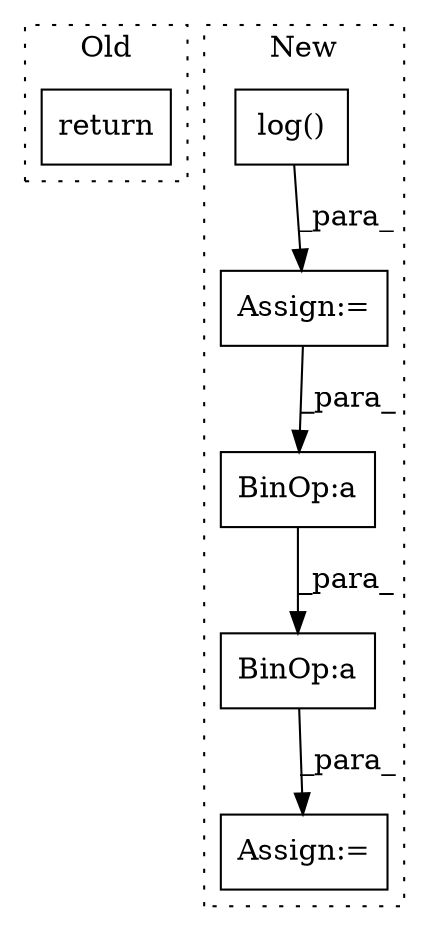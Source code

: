 digraph G {
subgraph cluster0 {
1 [label="return" a="93" s="1491" l="7" shape="box"];
label = "Old";
style="dotted";
}
subgraph cluster1 {
2 [label="log()" a="75" s="284" l="91" shape="box"];
3 [label="Assign:=" a="68" s="732" l="3" shape="box"];
4 [label="BinOp:a" a="82" s="741" l="21" shape="box"];
5 [label="BinOp:a" a="82" s="417" l="3" shape="box"];
6 [label="Assign:=" a="68" s="280" l="3" shape="box"];
label = "New";
style="dotted";
}
2 -> 6 [label="_para_"];
4 -> 3 [label="_para_"];
5 -> 4 [label="_para_"];
6 -> 5 [label="_para_"];
}